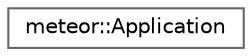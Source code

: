 digraph "Graphical Class Hierarchy"
{
 // LATEX_PDF_SIZE
  bgcolor="transparent";
  edge [fontname=Helvetica,fontsize=10,labelfontname=Helvetica,labelfontsize=10];
  node [fontname=Helvetica,fontsize=10,shape=box,height=0.2,width=0.4];
  rankdir="LR";
  Node0 [id="Node000000",label="meteor::Application",height=0.2,width=0.4,color="grey40", fillcolor="white", style="filled",URL="$classmeteor_1_1_application.html",tooltip="Application acts as the entry-point to the game."];
}

